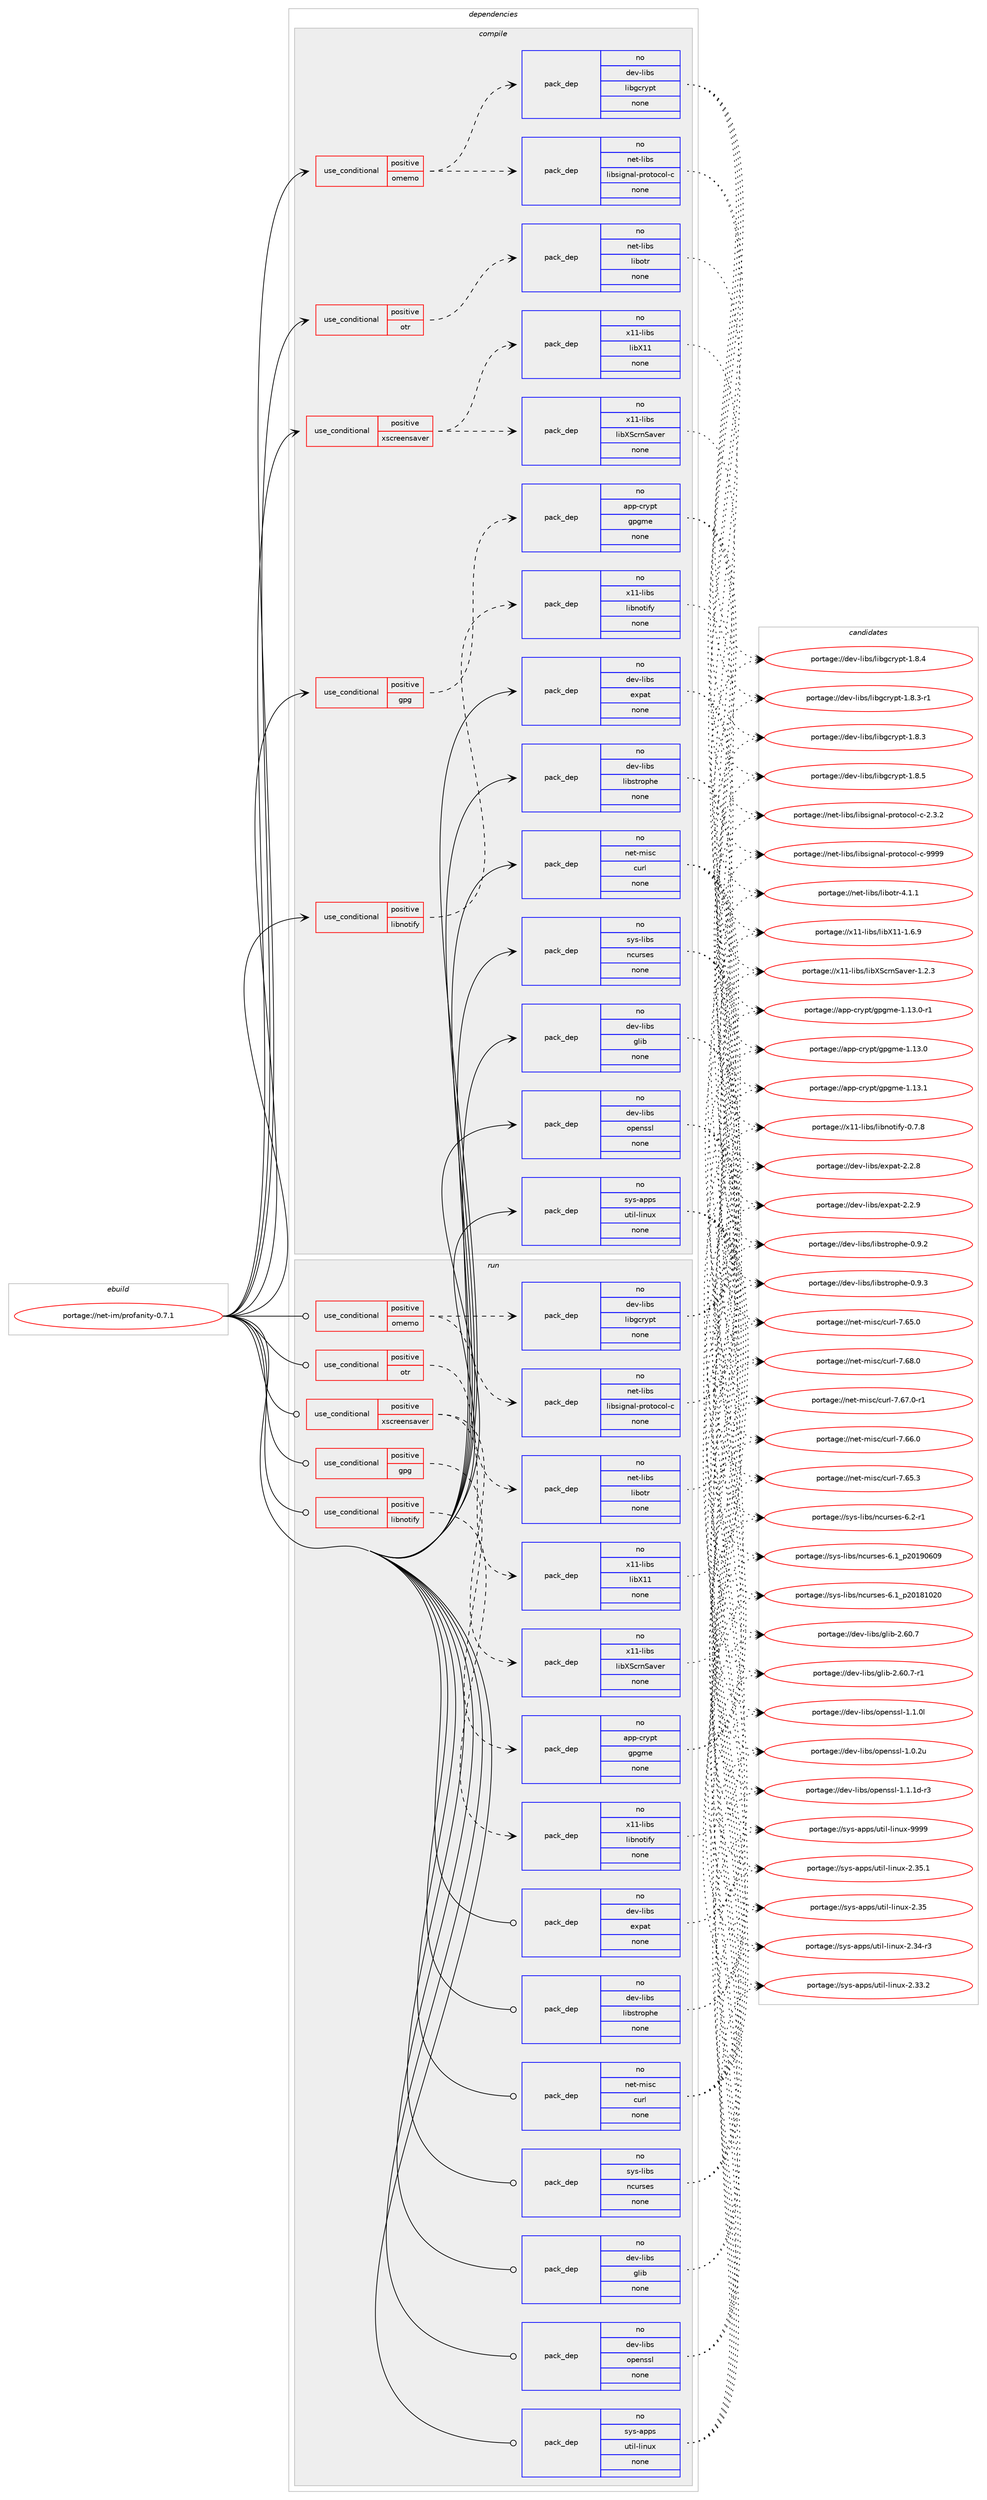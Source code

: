 digraph prolog {

# *************
# Graph options
# *************

newrank=true;
concentrate=true;
compound=true;
graph [rankdir=LR,fontname=Helvetica,fontsize=10,ranksep=1.5];#, ranksep=2.5, nodesep=0.2];
edge  [arrowhead=vee];
node  [fontname=Helvetica,fontsize=10];

# **********
# The ebuild
# **********

subgraph cluster_leftcol {
color=gray;
rank=same;
label=<<i>ebuild</i>>;
id [label="portage://net-im/profanity-0.7.1", color=red, width=4, href="../net-im/profanity-0.7.1.svg"];
}

# ****************
# The dependencies
# ****************

subgraph cluster_midcol {
color=gray;
label=<<i>dependencies</i>>;
subgraph cluster_compile {
fillcolor="#eeeeee";
style=filled;
label=<<i>compile</i>>;
subgraph cond31939 {
dependency146860 [label=<<TABLE BORDER="0" CELLBORDER="1" CELLSPACING="0" CELLPADDING="4"><TR><TD ROWSPAN="3" CELLPADDING="10">use_conditional</TD></TR><TR><TD>positive</TD></TR><TR><TD>gpg</TD></TR></TABLE>>, shape=none, color=red];
subgraph pack112521 {
dependency146861 [label=<<TABLE BORDER="0" CELLBORDER="1" CELLSPACING="0" CELLPADDING="4" WIDTH="220"><TR><TD ROWSPAN="6" CELLPADDING="30">pack_dep</TD></TR><TR><TD WIDTH="110">no</TD></TR><TR><TD>app-crypt</TD></TR><TR><TD>gpgme</TD></TR><TR><TD>none</TD></TR><TR><TD></TD></TR></TABLE>>, shape=none, color=blue];
}
dependency146860:e -> dependency146861:w [weight=20,style="dashed",arrowhead="vee"];
}
id:e -> dependency146860:w [weight=20,style="solid",arrowhead="vee"];
subgraph cond31940 {
dependency146862 [label=<<TABLE BORDER="0" CELLBORDER="1" CELLSPACING="0" CELLPADDING="4"><TR><TD ROWSPAN="3" CELLPADDING="10">use_conditional</TD></TR><TR><TD>positive</TD></TR><TR><TD>libnotify</TD></TR></TABLE>>, shape=none, color=red];
subgraph pack112522 {
dependency146863 [label=<<TABLE BORDER="0" CELLBORDER="1" CELLSPACING="0" CELLPADDING="4" WIDTH="220"><TR><TD ROWSPAN="6" CELLPADDING="30">pack_dep</TD></TR><TR><TD WIDTH="110">no</TD></TR><TR><TD>x11-libs</TD></TR><TR><TD>libnotify</TD></TR><TR><TD>none</TD></TR><TR><TD></TD></TR></TABLE>>, shape=none, color=blue];
}
dependency146862:e -> dependency146863:w [weight=20,style="dashed",arrowhead="vee"];
}
id:e -> dependency146862:w [weight=20,style="solid",arrowhead="vee"];
subgraph cond31941 {
dependency146864 [label=<<TABLE BORDER="0" CELLBORDER="1" CELLSPACING="0" CELLPADDING="4"><TR><TD ROWSPAN="3" CELLPADDING="10">use_conditional</TD></TR><TR><TD>positive</TD></TR><TR><TD>omemo</TD></TR></TABLE>>, shape=none, color=red];
subgraph pack112523 {
dependency146865 [label=<<TABLE BORDER="0" CELLBORDER="1" CELLSPACING="0" CELLPADDING="4" WIDTH="220"><TR><TD ROWSPAN="6" CELLPADDING="30">pack_dep</TD></TR><TR><TD WIDTH="110">no</TD></TR><TR><TD>net-libs</TD></TR><TR><TD>libsignal-protocol-c</TD></TR><TR><TD>none</TD></TR><TR><TD></TD></TR></TABLE>>, shape=none, color=blue];
}
dependency146864:e -> dependency146865:w [weight=20,style="dashed",arrowhead="vee"];
subgraph pack112524 {
dependency146866 [label=<<TABLE BORDER="0" CELLBORDER="1" CELLSPACING="0" CELLPADDING="4" WIDTH="220"><TR><TD ROWSPAN="6" CELLPADDING="30">pack_dep</TD></TR><TR><TD WIDTH="110">no</TD></TR><TR><TD>dev-libs</TD></TR><TR><TD>libgcrypt</TD></TR><TR><TD>none</TD></TR><TR><TD></TD></TR></TABLE>>, shape=none, color=blue];
}
dependency146864:e -> dependency146866:w [weight=20,style="dashed",arrowhead="vee"];
}
id:e -> dependency146864:w [weight=20,style="solid",arrowhead="vee"];
subgraph cond31942 {
dependency146867 [label=<<TABLE BORDER="0" CELLBORDER="1" CELLSPACING="0" CELLPADDING="4"><TR><TD ROWSPAN="3" CELLPADDING="10">use_conditional</TD></TR><TR><TD>positive</TD></TR><TR><TD>otr</TD></TR></TABLE>>, shape=none, color=red];
subgraph pack112525 {
dependency146868 [label=<<TABLE BORDER="0" CELLBORDER="1" CELLSPACING="0" CELLPADDING="4" WIDTH="220"><TR><TD ROWSPAN="6" CELLPADDING="30">pack_dep</TD></TR><TR><TD WIDTH="110">no</TD></TR><TR><TD>net-libs</TD></TR><TR><TD>libotr</TD></TR><TR><TD>none</TD></TR><TR><TD></TD></TR></TABLE>>, shape=none, color=blue];
}
dependency146867:e -> dependency146868:w [weight=20,style="dashed",arrowhead="vee"];
}
id:e -> dependency146867:w [weight=20,style="solid",arrowhead="vee"];
subgraph cond31943 {
dependency146869 [label=<<TABLE BORDER="0" CELLBORDER="1" CELLSPACING="0" CELLPADDING="4"><TR><TD ROWSPAN="3" CELLPADDING="10">use_conditional</TD></TR><TR><TD>positive</TD></TR><TR><TD>xscreensaver</TD></TR></TABLE>>, shape=none, color=red];
subgraph pack112526 {
dependency146870 [label=<<TABLE BORDER="0" CELLBORDER="1" CELLSPACING="0" CELLPADDING="4" WIDTH="220"><TR><TD ROWSPAN="6" CELLPADDING="30">pack_dep</TD></TR><TR><TD WIDTH="110">no</TD></TR><TR><TD>x11-libs</TD></TR><TR><TD>libXScrnSaver</TD></TR><TR><TD>none</TD></TR><TR><TD></TD></TR></TABLE>>, shape=none, color=blue];
}
dependency146869:e -> dependency146870:w [weight=20,style="dashed",arrowhead="vee"];
subgraph pack112527 {
dependency146871 [label=<<TABLE BORDER="0" CELLBORDER="1" CELLSPACING="0" CELLPADDING="4" WIDTH="220"><TR><TD ROWSPAN="6" CELLPADDING="30">pack_dep</TD></TR><TR><TD WIDTH="110">no</TD></TR><TR><TD>x11-libs</TD></TR><TR><TD>libX11</TD></TR><TR><TD>none</TD></TR><TR><TD></TD></TR></TABLE>>, shape=none, color=blue];
}
dependency146869:e -> dependency146871:w [weight=20,style="dashed",arrowhead="vee"];
}
id:e -> dependency146869:w [weight=20,style="solid",arrowhead="vee"];
subgraph pack112528 {
dependency146872 [label=<<TABLE BORDER="0" CELLBORDER="1" CELLSPACING="0" CELLPADDING="4" WIDTH="220"><TR><TD ROWSPAN="6" CELLPADDING="30">pack_dep</TD></TR><TR><TD WIDTH="110">no</TD></TR><TR><TD>dev-libs</TD></TR><TR><TD>expat</TD></TR><TR><TD>none</TD></TR><TR><TD></TD></TR></TABLE>>, shape=none, color=blue];
}
id:e -> dependency146872:w [weight=20,style="solid",arrowhead="vee"];
subgraph pack112529 {
dependency146873 [label=<<TABLE BORDER="0" CELLBORDER="1" CELLSPACING="0" CELLPADDING="4" WIDTH="220"><TR><TD ROWSPAN="6" CELLPADDING="30">pack_dep</TD></TR><TR><TD WIDTH="110">no</TD></TR><TR><TD>dev-libs</TD></TR><TR><TD>glib</TD></TR><TR><TD>none</TD></TR><TR><TD></TD></TR></TABLE>>, shape=none, color=blue];
}
id:e -> dependency146873:w [weight=20,style="solid",arrowhead="vee"];
subgraph pack112530 {
dependency146874 [label=<<TABLE BORDER="0" CELLBORDER="1" CELLSPACING="0" CELLPADDING="4" WIDTH="220"><TR><TD ROWSPAN="6" CELLPADDING="30">pack_dep</TD></TR><TR><TD WIDTH="110">no</TD></TR><TR><TD>dev-libs</TD></TR><TR><TD>libstrophe</TD></TR><TR><TD>none</TD></TR><TR><TD></TD></TR></TABLE>>, shape=none, color=blue];
}
id:e -> dependency146874:w [weight=20,style="solid",arrowhead="vee"];
subgraph pack112531 {
dependency146875 [label=<<TABLE BORDER="0" CELLBORDER="1" CELLSPACING="0" CELLPADDING="4" WIDTH="220"><TR><TD ROWSPAN="6" CELLPADDING="30">pack_dep</TD></TR><TR><TD WIDTH="110">no</TD></TR><TR><TD>dev-libs</TD></TR><TR><TD>openssl</TD></TR><TR><TD>none</TD></TR><TR><TD></TD></TR></TABLE>>, shape=none, color=blue];
}
id:e -> dependency146875:w [weight=20,style="solid",arrowhead="vee"];
subgraph pack112532 {
dependency146876 [label=<<TABLE BORDER="0" CELLBORDER="1" CELLSPACING="0" CELLPADDING="4" WIDTH="220"><TR><TD ROWSPAN="6" CELLPADDING="30">pack_dep</TD></TR><TR><TD WIDTH="110">no</TD></TR><TR><TD>net-misc</TD></TR><TR><TD>curl</TD></TR><TR><TD>none</TD></TR><TR><TD></TD></TR></TABLE>>, shape=none, color=blue];
}
id:e -> dependency146876:w [weight=20,style="solid",arrowhead="vee"];
subgraph pack112533 {
dependency146877 [label=<<TABLE BORDER="0" CELLBORDER="1" CELLSPACING="0" CELLPADDING="4" WIDTH="220"><TR><TD ROWSPAN="6" CELLPADDING="30">pack_dep</TD></TR><TR><TD WIDTH="110">no</TD></TR><TR><TD>sys-apps</TD></TR><TR><TD>util-linux</TD></TR><TR><TD>none</TD></TR><TR><TD></TD></TR></TABLE>>, shape=none, color=blue];
}
id:e -> dependency146877:w [weight=20,style="solid",arrowhead="vee"];
subgraph pack112534 {
dependency146878 [label=<<TABLE BORDER="0" CELLBORDER="1" CELLSPACING="0" CELLPADDING="4" WIDTH="220"><TR><TD ROWSPAN="6" CELLPADDING="30">pack_dep</TD></TR><TR><TD WIDTH="110">no</TD></TR><TR><TD>sys-libs</TD></TR><TR><TD>ncurses</TD></TR><TR><TD>none</TD></TR><TR><TD></TD></TR></TABLE>>, shape=none, color=blue];
}
id:e -> dependency146878:w [weight=20,style="solid",arrowhead="vee"];
}
subgraph cluster_compileandrun {
fillcolor="#eeeeee";
style=filled;
label=<<i>compile and run</i>>;
}
subgraph cluster_run {
fillcolor="#eeeeee";
style=filled;
label=<<i>run</i>>;
subgraph cond31944 {
dependency146879 [label=<<TABLE BORDER="0" CELLBORDER="1" CELLSPACING="0" CELLPADDING="4"><TR><TD ROWSPAN="3" CELLPADDING="10">use_conditional</TD></TR><TR><TD>positive</TD></TR><TR><TD>gpg</TD></TR></TABLE>>, shape=none, color=red];
subgraph pack112535 {
dependency146880 [label=<<TABLE BORDER="0" CELLBORDER="1" CELLSPACING="0" CELLPADDING="4" WIDTH="220"><TR><TD ROWSPAN="6" CELLPADDING="30">pack_dep</TD></TR><TR><TD WIDTH="110">no</TD></TR><TR><TD>app-crypt</TD></TR><TR><TD>gpgme</TD></TR><TR><TD>none</TD></TR><TR><TD></TD></TR></TABLE>>, shape=none, color=blue];
}
dependency146879:e -> dependency146880:w [weight=20,style="dashed",arrowhead="vee"];
}
id:e -> dependency146879:w [weight=20,style="solid",arrowhead="odot"];
subgraph cond31945 {
dependency146881 [label=<<TABLE BORDER="0" CELLBORDER="1" CELLSPACING="0" CELLPADDING="4"><TR><TD ROWSPAN="3" CELLPADDING="10">use_conditional</TD></TR><TR><TD>positive</TD></TR><TR><TD>libnotify</TD></TR></TABLE>>, shape=none, color=red];
subgraph pack112536 {
dependency146882 [label=<<TABLE BORDER="0" CELLBORDER="1" CELLSPACING="0" CELLPADDING="4" WIDTH="220"><TR><TD ROWSPAN="6" CELLPADDING="30">pack_dep</TD></TR><TR><TD WIDTH="110">no</TD></TR><TR><TD>x11-libs</TD></TR><TR><TD>libnotify</TD></TR><TR><TD>none</TD></TR><TR><TD></TD></TR></TABLE>>, shape=none, color=blue];
}
dependency146881:e -> dependency146882:w [weight=20,style="dashed",arrowhead="vee"];
}
id:e -> dependency146881:w [weight=20,style="solid",arrowhead="odot"];
subgraph cond31946 {
dependency146883 [label=<<TABLE BORDER="0" CELLBORDER="1" CELLSPACING="0" CELLPADDING="4"><TR><TD ROWSPAN="3" CELLPADDING="10">use_conditional</TD></TR><TR><TD>positive</TD></TR><TR><TD>omemo</TD></TR></TABLE>>, shape=none, color=red];
subgraph pack112537 {
dependency146884 [label=<<TABLE BORDER="0" CELLBORDER="1" CELLSPACING="0" CELLPADDING="4" WIDTH="220"><TR><TD ROWSPAN="6" CELLPADDING="30">pack_dep</TD></TR><TR><TD WIDTH="110">no</TD></TR><TR><TD>net-libs</TD></TR><TR><TD>libsignal-protocol-c</TD></TR><TR><TD>none</TD></TR><TR><TD></TD></TR></TABLE>>, shape=none, color=blue];
}
dependency146883:e -> dependency146884:w [weight=20,style="dashed",arrowhead="vee"];
subgraph pack112538 {
dependency146885 [label=<<TABLE BORDER="0" CELLBORDER="1" CELLSPACING="0" CELLPADDING="4" WIDTH="220"><TR><TD ROWSPAN="6" CELLPADDING="30">pack_dep</TD></TR><TR><TD WIDTH="110">no</TD></TR><TR><TD>dev-libs</TD></TR><TR><TD>libgcrypt</TD></TR><TR><TD>none</TD></TR><TR><TD></TD></TR></TABLE>>, shape=none, color=blue];
}
dependency146883:e -> dependency146885:w [weight=20,style="dashed",arrowhead="vee"];
}
id:e -> dependency146883:w [weight=20,style="solid",arrowhead="odot"];
subgraph cond31947 {
dependency146886 [label=<<TABLE BORDER="0" CELLBORDER="1" CELLSPACING="0" CELLPADDING="4"><TR><TD ROWSPAN="3" CELLPADDING="10">use_conditional</TD></TR><TR><TD>positive</TD></TR><TR><TD>otr</TD></TR></TABLE>>, shape=none, color=red];
subgraph pack112539 {
dependency146887 [label=<<TABLE BORDER="0" CELLBORDER="1" CELLSPACING="0" CELLPADDING="4" WIDTH="220"><TR><TD ROWSPAN="6" CELLPADDING="30">pack_dep</TD></TR><TR><TD WIDTH="110">no</TD></TR><TR><TD>net-libs</TD></TR><TR><TD>libotr</TD></TR><TR><TD>none</TD></TR><TR><TD></TD></TR></TABLE>>, shape=none, color=blue];
}
dependency146886:e -> dependency146887:w [weight=20,style="dashed",arrowhead="vee"];
}
id:e -> dependency146886:w [weight=20,style="solid",arrowhead="odot"];
subgraph cond31948 {
dependency146888 [label=<<TABLE BORDER="0" CELLBORDER="1" CELLSPACING="0" CELLPADDING="4"><TR><TD ROWSPAN="3" CELLPADDING="10">use_conditional</TD></TR><TR><TD>positive</TD></TR><TR><TD>xscreensaver</TD></TR></TABLE>>, shape=none, color=red];
subgraph pack112540 {
dependency146889 [label=<<TABLE BORDER="0" CELLBORDER="1" CELLSPACING="0" CELLPADDING="4" WIDTH="220"><TR><TD ROWSPAN="6" CELLPADDING="30">pack_dep</TD></TR><TR><TD WIDTH="110">no</TD></TR><TR><TD>x11-libs</TD></TR><TR><TD>libXScrnSaver</TD></TR><TR><TD>none</TD></TR><TR><TD></TD></TR></TABLE>>, shape=none, color=blue];
}
dependency146888:e -> dependency146889:w [weight=20,style="dashed",arrowhead="vee"];
subgraph pack112541 {
dependency146890 [label=<<TABLE BORDER="0" CELLBORDER="1" CELLSPACING="0" CELLPADDING="4" WIDTH="220"><TR><TD ROWSPAN="6" CELLPADDING="30">pack_dep</TD></TR><TR><TD WIDTH="110">no</TD></TR><TR><TD>x11-libs</TD></TR><TR><TD>libX11</TD></TR><TR><TD>none</TD></TR><TR><TD></TD></TR></TABLE>>, shape=none, color=blue];
}
dependency146888:e -> dependency146890:w [weight=20,style="dashed",arrowhead="vee"];
}
id:e -> dependency146888:w [weight=20,style="solid",arrowhead="odot"];
subgraph pack112542 {
dependency146891 [label=<<TABLE BORDER="0" CELLBORDER="1" CELLSPACING="0" CELLPADDING="4" WIDTH="220"><TR><TD ROWSPAN="6" CELLPADDING="30">pack_dep</TD></TR><TR><TD WIDTH="110">no</TD></TR><TR><TD>dev-libs</TD></TR><TR><TD>expat</TD></TR><TR><TD>none</TD></TR><TR><TD></TD></TR></TABLE>>, shape=none, color=blue];
}
id:e -> dependency146891:w [weight=20,style="solid",arrowhead="odot"];
subgraph pack112543 {
dependency146892 [label=<<TABLE BORDER="0" CELLBORDER="1" CELLSPACING="0" CELLPADDING="4" WIDTH="220"><TR><TD ROWSPAN="6" CELLPADDING="30">pack_dep</TD></TR><TR><TD WIDTH="110">no</TD></TR><TR><TD>dev-libs</TD></TR><TR><TD>glib</TD></TR><TR><TD>none</TD></TR><TR><TD></TD></TR></TABLE>>, shape=none, color=blue];
}
id:e -> dependency146892:w [weight=20,style="solid",arrowhead="odot"];
subgraph pack112544 {
dependency146893 [label=<<TABLE BORDER="0" CELLBORDER="1" CELLSPACING="0" CELLPADDING="4" WIDTH="220"><TR><TD ROWSPAN="6" CELLPADDING="30">pack_dep</TD></TR><TR><TD WIDTH="110">no</TD></TR><TR><TD>dev-libs</TD></TR><TR><TD>libstrophe</TD></TR><TR><TD>none</TD></TR><TR><TD></TD></TR></TABLE>>, shape=none, color=blue];
}
id:e -> dependency146893:w [weight=20,style="solid",arrowhead="odot"];
subgraph pack112545 {
dependency146894 [label=<<TABLE BORDER="0" CELLBORDER="1" CELLSPACING="0" CELLPADDING="4" WIDTH="220"><TR><TD ROWSPAN="6" CELLPADDING="30">pack_dep</TD></TR><TR><TD WIDTH="110">no</TD></TR><TR><TD>dev-libs</TD></TR><TR><TD>openssl</TD></TR><TR><TD>none</TD></TR><TR><TD></TD></TR></TABLE>>, shape=none, color=blue];
}
id:e -> dependency146894:w [weight=20,style="solid",arrowhead="odot"];
subgraph pack112546 {
dependency146895 [label=<<TABLE BORDER="0" CELLBORDER="1" CELLSPACING="0" CELLPADDING="4" WIDTH="220"><TR><TD ROWSPAN="6" CELLPADDING="30">pack_dep</TD></TR><TR><TD WIDTH="110">no</TD></TR><TR><TD>net-misc</TD></TR><TR><TD>curl</TD></TR><TR><TD>none</TD></TR><TR><TD></TD></TR></TABLE>>, shape=none, color=blue];
}
id:e -> dependency146895:w [weight=20,style="solid",arrowhead="odot"];
subgraph pack112547 {
dependency146896 [label=<<TABLE BORDER="0" CELLBORDER="1" CELLSPACING="0" CELLPADDING="4" WIDTH="220"><TR><TD ROWSPAN="6" CELLPADDING="30">pack_dep</TD></TR><TR><TD WIDTH="110">no</TD></TR><TR><TD>sys-apps</TD></TR><TR><TD>util-linux</TD></TR><TR><TD>none</TD></TR><TR><TD></TD></TR></TABLE>>, shape=none, color=blue];
}
id:e -> dependency146896:w [weight=20,style="solid",arrowhead="odot"];
subgraph pack112548 {
dependency146897 [label=<<TABLE BORDER="0" CELLBORDER="1" CELLSPACING="0" CELLPADDING="4" WIDTH="220"><TR><TD ROWSPAN="6" CELLPADDING="30">pack_dep</TD></TR><TR><TD WIDTH="110">no</TD></TR><TR><TD>sys-libs</TD></TR><TR><TD>ncurses</TD></TR><TR><TD>none</TD></TR><TR><TD></TD></TR></TABLE>>, shape=none, color=blue];
}
id:e -> dependency146897:w [weight=20,style="solid",arrowhead="odot"];
}
}

# **************
# The candidates
# **************

subgraph cluster_choices {
rank=same;
color=gray;
label=<<i>candidates</i>>;

subgraph choice112521 {
color=black;
nodesep=1;
choice9711211245991141211121164710311210310910145494649514649 [label="portage://app-crypt/gpgme-1.13.1", color=red, width=4,href="../app-crypt/gpgme-1.13.1.svg"];
choice97112112459911412111211647103112103109101454946495146484511449 [label="portage://app-crypt/gpgme-1.13.0-r1", color=red, width=4,href="../app-crypt/gpgme-1.13.0-r1.svg"];
choice9711211245991141211121164710311210310910145494649514648 [label="portage://app-crypt/gpgme-1.13.0", color=red, width=4,href="../app-crypt/gpgme-1.13.0.svg"];
dependency146861:e -> choice9711211245991141211121164710311210310910145494649514649:w [style=dotted,weight="100"];
dependency146861:e -> choice97112112459911412111211647103112103109101454946495146484511449:w [style=dotted,weight="100"];
dependency146861:e -> choice9711211245991141211121164710311210310910145494649514648:w [style=dotted,weight="100"];
}
subgraph choice112522 {
color=black;
nodesep=1;
choice120494945108105981154710810598110111116105102121454846554656 [label="portage://x11-libs/libnotify-0.7.8", color=red, width=4,href="../x11-libs/libnotify-0.7.8.svg"];
dependency146863:e -> choice120494945108105981154710810598110111116105102121454846554656:w [style=dotted,weight="100"];
}
subgraph choice112523 {
color=black;
nodesep=1;
choice1101011164510810598115471081059811510510311097108451121141111161119911110845994557575757 [label="portage://net-libs/libsignal-protocol-c-9999", color=red, width=4,href="../net-libs/libsignal-protocol-c-9999.svg"];
choice110101116451081059811547108105981151051031109710845112114111116111991111084599455046514650 [label="portage://net-libs/libsignal-protocol-c-2.3.2", color=red, width=4,href="../net-libs/libsignal-protocol-c-2.3.2.svg"];
dependency146865:e -> choice1101011164510810598115471081059811510510311097108451121141111161119911110845994557575757:w [style=dotted,weight="100"];
dependency146865:e -> choice110101116451081059811547108105981151051031109710845112114111116111991111084599455046514650:w [style=dotted,weight="100"];
}
subgraph choice112524 {
color=black;
nodesep=1;
choice1001011184510810598115471081059810399114121112116454946564653 [label="portage://dev-libs/libgcrypt-1.8.5", color=red, width=4,href="../dev-libs/libgcrypt-1.8.5.svg"];
choice1001011184510810598115471081059810399114121112116454946564652 [label="portage://dev-libs/libgcrypt-1.8.4", color=red, width=4,href="../dev-libs/libgcrypt-1.8.4.svg"];
choice10010111845108105981154710810598103991141211121164549465646514511449 [label="portage://dev-libs/libgcrypt-1.8.3-r1", color=red, width=4,href="../dev-libs/libgcrypt-1.8.3-r1.svg"];
choice1001011184510810598115471081059810399114121112116454946564651 [label="portage://dev-libs/libgcrypt-1.8.3", color=red, width=4,href="../dev-libs/libgcrypt-1.8.3.svg"];
dependency146866:e -> choice1001011184510810598115471081059810399114121112116454946564653:w [style=dotted,weight="100"];
dependency146866:e -> choice1001011184510810598115471081059810399114121112116454946564652:w [style=dotted,weight="100"];
dependency146866:e -> choice10010111845108105981154710810598103991141211121164549465646514511449:w [style=dotted,weight="100"];
dependency146866:e -> choice1001011184510810598115471081059810399114121112116454946564651:w [style=dotted,weight="100"];
}
subgraph choice112525 {
color=black;
nodesep=1;
choice11010111645108105981154710810598111116114455246494649 [label="portage://net-libs/libotr-4.1.1", color=red, width=4,href="../net-libs/libotr-4.1.1.svg"];
dependency146868:e -> choice11010111645108105981154710810598111116114455246494649:w [style=dotted,weight="100"];
}
subgraph choice112526 {
color=black;
nodesep=1;
choice1204949451081059811547108105988883991141108397118101114454946504651 [label="portage://x11-libs/libXScrnSaver-1.2.3", color=red, width=4,href="../x11-libs/libXScrnSaver-1.2.3.svg"];
dependency146870:e -> choice1204949451081059811547108105988883991141108397118101114454946504651:w [style=dotted,weight="100"];
}
subgraph choice112527 {
color=black;
nodesep=1;
choice120494945108105981154710810598884949454946544657 [label="portage://x11-libs/libX11-1.6.9", color=red, width=4,href="../x11-libs/libX11-1.6.9.svg"];
dependency146871:e -> choice120494945108105981154710810598884949454946544657:w [style=dotted,weight="100"];
}
subgraph choice112528 {
color=black;
nodesep=1;
choice10010111845108105981154710112011297116455046504657 [label="portage://dev-libs/expat-2.2.9", color=red, width=4,href="../dev-libs/expat-2.2.9.svg"];
choice10010111845108105981154710112011297116455046504656 [label="portage://dev-libs/expat-2.2.8", color=red, width=4,href="../dev-libs/expat-2.2.8.svg"];
dependency146872:e -> choice10010111845108105981154710112011297116455046504657:w [style=dotted,weight="100"];
dependency146872:e -> choice10010111845108105981154710112011297116455046504656:w [style=dotted,weight="100"];
}
subgraph choice112529 {
color=black;
nodesep=1;
choice10010111845108105981154710310810598455046544846554511449 [label="portage://dev-libs/glib-2.60.7-r1", color=red, width=4,href="../dev-libs/glib-2.60.7-r1.svg"];
choice1001011184510810598115471031081059845504654484655 [label="portage://dev-libs/glib-2.60.7", color=red, width=4,href="../dev-libs/glib-2.60.7.svg"];
dependency146873:e -> choice10010111845108105981154710310810598455046544846554511449:w [style=dotted,weight="100"];
dependency146873:e -> choice1001011184510810598115471031081059845504654484655:w [style=dotted,weight="100"];
}
subgraph choice112530 {
color=black;
nodesep=1;
choice10010111845108105981154710810598115116114111112104101454846574651 [label="portage://dev-libs/libstrophe-0.9.3", color=red, width=4,href="../dev-libs/libstrophe-0.9.3.svg"];
choice10010111845108105981154710810598115116114111112104101454846574650 [label="portage://dev-libs/libstrophe-0.9.2", color=red, width=4,href="../dev-libs/libstrophe-0.9.2.svg"];
dependency146874:e -> choice10010111845108105981154710810598115116114111112104101454846574651:w [style=dotted,weight="100"];
dependency146874:e -> choice10010111845108105981154710810598115116114111112104101454846574650:w [style=dotted,weight="100"];
}
subgraph choice112531 {
color=black;
nodesep=1;
choice1001011184510810598115471111121011101151151084549464946491004511451 [label="portage://dev-libs/openssl-1.1.1d-r3", color=red, width=4,href="../dev-libs/openssl-1.1.1d-r3.svg"];
choice100101118451081059811547111112101110115115108454946494648108 [label="portage://dev-libs/openssl-1.1.0l", color=red, width=4,href="../dev-libs/openssl-1.1.0l.svg"];
choice100101118451081059811547111112101110115115108454946484650117 [label="portage://dev-libs/openssl-1.0.2u", color=red, width=4,href="../dev-libs/openssl-1.0.2u.svg"];
dependency146875:e -> choice1001011184510810598115471111121011101151151084549464946491004511451:w [style=dotted,weight="100"];
dependency146875:e -> choice100101118451081059811547111112101110115115108454946494648108:w [style=dotted,weight="100"];
dependency146875:e -> choice100101118451081059811547111112101110115115108454946484650117:w [style=dotted,weight="100"];
}
subgraph choice112532 {
color=black;
nodesep=1;
choice1101011164510910511599479911711410845554654564648 [label="portage://net-misc/curl-7.68.0", color=red, width=4,href="../net-misc/curl-7.68.0.svg"];
choice11010111645109105115994799117114108455546545546484511449 [label="portage://net-misc/curl-7.67.0-r1", color=red, width=4,href="../net-misc/curl-7.67.0-r1.svg"];
choice1101011164510910511599479911711410845554654544648 [label="portage://net-misc/curl-7.66.0", color=red, width=4,href="../net-misc/curl-7.66.0.svg"];
choice1101011164510910511599479911711410845554654534651 [label="portage://net-misc/curl-7.65.3", color=red, width=4,href="../net-misc/curl-7.65.3.svg"];
choice1101011164510910511599479911711410845554654534648 [label="portage://net-misc/curl-7.65.0", color=red, width=4,href="../net-misc/curl-7.65.0.svg"];
dependency146876:e -> choice1101011164510910511599479911711410845554654564648:w [style=dotted,weight="100"];
dependency146876:e -> choice11010111645109105115994799117114108455546545546484511449:w [style=dotted,weight="100"];
dependency146876:e -> choice1101011164510910511599479911711410845554654544648:w [style=dotted,weight="100"];
dependency146876:e -> choice1101011164510910511599479911711410845554654534651:w [style=dotted,weight="100"];
dependency146876:e -> choice1101011164510910511599479911711410845554654534648:w [style=dotted,weight="100"];
}
subgraph choice112533 {
color=black;
nodesep=1;
choice115121115459711211211547117116105108451081051101171204557575757 [label="portage://sys-apps/util-linux-9999", color=red, width=4,href="../sys-apps/util-linux-9999.svg"];
choice1151211154597112112115471171161051084510810511011712045504651534649 [label="portage://sys-apps/util-linux-2.35.1", color=red, width=4,href="../sys-apps/util-linux-2.35.1.svg"];
choice115121115459711211211547117116105108451081051101171204550465153 [label="portage://sys-apps/util-linux-2.35", color=red, width=4,href="../sys-apps/util-linux-2.35.svg"];
choice1151211154597112112115471171161051084510810511011712045504651524511451 [label="portage://sys-apps/util-linux-2.34-r3", color=red, width=4,href="../sys-apps/util-linux-2.34-r3.svg"];
choice1151211154597112112115471171161051084510810511011712045504651514650 [label="portage://sys-apps/util-linux-2.33.2", color=red, width=4,href="../sys-apps/util-linux-2.33.2.svg"];
dependency146877:e -> choice115121115459711211211547117116105108451081051101171204557575757:w [style=dotted,weight="100"];
dependency146877:e -> choice1151211154597112112115471171161051084510810511011712045504651534649:w [style=dotted,weight="100"];
dependency146877:e -> choice115121115459711211211547117116105108451081051101171204550465153:w [style=dotted,weight="100"];
dependency146877:e -> choice1151211154597112112115471171161051084510810511011712045504651524511451:w [style=dotted,weight="100"];
dependency146877:e -> choice1151211154597112112115471171161051084510810511011712045504651514650:w [style=dotted,weight="100"];
}
subgraph choice112534 {
color=black;
nodesep=1;
choice11512111545108105981154711099117114115101115455446504511449 [label="portage://sys-libs/ncurses-6.2-r1", color=red, width=4,href="../sys-libs/ncurses-6.2-r1.svg"];
choice1151211154510810598115471109911711411510111545544649951125048495748544857 [label="portage://sys-libs/ncurses-6.1_p20190609", color=red, width=4,href="../sys-libs/ncurses-6.1_p20190609.svg"];
choice1151211154510810598115471109911711411510111545544649951125048495649485048 [label="portage://sys-libs/ncurses-6.1_p20181020", color=red, width=4,href="../sys-libs/ncurses-6.1_p20181020.svg"];
dependency146878:e -> choice11512111545108105981154711099117114115101115455446504511449:w [style=dotted,weight="100"];
dependency146878:e -> choice1151211154510810598115471109911711411510111545544649951125048495748544857:w [style=dotted,weight="100"];
dependency146878:e -> choice1151211154510810598115471109911711411510111545544649951125048495649485048:w [style=dotted,weight="100"];
}
subgraph choice112535 {
color=black;
nodesep=1;
choice9711211245991141211121164710311210310910145494649514649 [label="portage://app-crypt/gpgme-1.13.1", color=red, width=4,href="../app-crypt/gpgme-1.13.1.svg"];
choice97112112459911412111211647103112103109101454946495146484511449 [label="portage://app-crypt/gpgme-1.13.0-r1", color=red, width=4,href="../app-crypt/gpgme-1.13.0-r1.svg"];
choice9711211245991141211121164710311210310910145494649514648 [label="portage://app-crypt/gpgme-1.13.0", color=red, width=4,href="../app-crypt/gpgme-1.13.0.svg"];
dependency146880:e -> choice9711211245991141211121164710311210310910145494649514649:w [style=dotted,weight="100"];
dependency146880:e -> choice97112112459911412111211647103112103109101454946495146484511449:w [style=dotted,weight="100"];
dependency146880:e -> choice9711211245991141211121164710311210310910145494649514648:w [style=dotted,weight="100"];
}
subgraph choice112536 {
color=black;
nodesep=1;
choice120494945108105981154710810598110111116105102121454846554656 [label="portage://x11-libs/libnotify-0.7.8", color=red, width=4,href="../x11-libs/libnotify-0.7.8.svg"];
dependency146882:e -> choice120494945108105981154710810598110111116105102121454846554656:w [style=dotted,weight="100"];
}
subgraph choice112537 {
color=black;
nodesep=1;
choice1101011164510810598115471081059811510510311097108451121141111161119911110845994557575757 [label="portage://net-libs/libsignal-protocol-c-9999", color=red, width=4,href="../net-libs/libsignal-protocol-c-9999.svg"];
choice110101116451081059811547108105981151051031109710845112114111116111991111084599455046514650 [label="portage://net-libs/libsignal-protocol-c-2.3.2", color=red, width=4,href="../net-libs/libsignal-protocol-c-2.3.2.svg"];
dependency146884:e -> choice1101011164510810598115471081059811510510311097108451121141111161119911110845994557575757:w [style=dotted,weight="100"];
dependency146884:e -> choice110101116451081059811547108105981151051031109710845112114111116111991111084599455046514650:w [style=dotted,weight="100"];
}
subgraph choice112538 {
color=black;
nodesep=1;
choice1001011184510810598115471081059810399114121112116454946564653 [label="portage://dev-libs/libgcrypt-1.8.5", color=red, width=4,href="../dev-libs/libgcrypt-1.8.5.svg"];
choice1001011184510810598115471081059810399114121112116454946564652 [label="portage://dev-libs/libgcrypt-1.8.4", color=red, width=4,href="../dev-libs/libgcrypt-1.8.4.svg"];
choice10010111845108105981154710810598103991141211121164549465646514511449 [label="portage://dev-libs/libgcrypt-1.8.3-r1", color=red, width=4,href="../dev-libs/libgcrypt-1.8.3-r1.svg"];
choice1001011184510810598115471081059810399114121112116454946564651 [label="portage://dev-libs/libgcrypt-1.8.3", color=red, width=4,href="../dev-libs/libgcrypt-1.8.3.svg"];
dependency146885:e -> choice1001011184510810598115471081059810399114121112116454946564653:w [style=dotted,weight="100"];
dependency146885:e -> choice1001011184510810598115471081059810399114121112116454946564652:w [style=dotted,weight="100"];
dependency146885:e -> choice10010111845108105981154710810598103991141211121164549465646514511449:w [style=dotted,weight="100"];
dependency146885:e -> choice1001011184510810598115471081059810399114121112116454946564651:w [style=dotted,weight="100"];
}
subgraph choice112539 {
color=black;
nodesep=1;
choice11010111645108105981154710810598111116114455246494649 [label="portage://net-libs/libotr-4.1.1", color=red, width=4,href="../net-libs/libotr-4.1.1.svg"];
dependency146887:e -> choice11010111645108105981154710810598111116114455246494649:w [style=dotted,weight="100"];
}
subgraph choice112540 {
color=black;
nodesep=1;
choice1204949451081059811547108105988883991141108397118101114454946504651 [label="portage://x11-libs/libXScrnSaver-1.2.3", color=red, width=4,href="../x11-libs/libXScrnSaver-1.2.3.svg"];
dependency146889:e -> choice1204949451081059811547108105988883991141108397118101114454946504651:w [style=dotted,weight="100"];
}
subgraph choice112541 {
color=black;
nodesep=1;
choice120494945108105981154710810598884949454946544657 [label="portage://x11-libs/libX11-1.6.9", color=red, width=4,href="../x11-libs/libX11-1.6.9.svg"];
dependency146890:e -> choice120494945108105981154710810598884949454946544657:w [style=dotted,weight="100"];
}
subgraph choice112542 {
color=black;
nodesep=1;
choice10010111845108105981154710112011297116455046504657 [label="portage://dev-libs/expat-2.2.9", color=red, width=4,href="../dev-libs/expat-2.2.9.svg"];
choice10010111845108105981154710112011297116455046504656 [label="portage://dev-libs/expat-2.2.8", color=red, width=4,href="../dev-libs/expat-2.2.8.svg"];
dependency146891:e -> choice10010111845108105981154710112011297116455046504657:w [style=dotted,weight="100"];
dependency146891:e -> choice10010111845108105981154710112011297116455046504656:w [style=dotted,weight="100"];
}
subgraph choice112543 {
color=black;
nodesep=1;
choice10010111845108105981154710310810598455046544846554511449 [label="portage://dev-libs/glib-2.60.7-r1", color=red, width=4,href="../dev-libs/glib-2.60.7-r1.svg"];
choice1001011184510810598115471031081059845504654484655 [label="portage://dev-libs/glib-2.60.7", color=red, width=4,href="../dev-libs/glib-2.60.7.svg"];
dependency146892:e -> choice10010111845108105981154710310810598455046544846554511449:w [style=dotted,weight="100"];
dependency146892:e -> choice1001011184510810598115471031081059845504654484655:w [style=dotted,weight="100"];
}
subgraph choice112544 {
color=black;
nodesep=1;
choice10010111845108105981154710810598115116114111112104101454846574651 [label="portage://dev-libs/libstrophe-0.9.3", color=red, width=4,href="../dev-libs/libstrophe-0.9.3.svg"];
choice10010111845108105981154710810598115116114111112104101454846574650 [label="portage://dev-libs/libstrophe-0.9.2", color=red, width=4,href="../dev-libs/libstrophe-0.9.2.svg"];
dependency146893:e -> choice10010111845108105981154710810598115116114111112104101454846574651:w [style=dotted,weight="100"];
dependency146893:e -> choice10010111845108105981154710810598115116114111112104101454846574650:w [style=dotted,weight="100"];
}
subgraph choice112545 {
color=black;
nodesep=1;
choice1001011184510810598115471111121011101151151084549464946491004511451 [label="portage://dev-libs/openssl-1.1.1d-r3", color=red, width=4,href="../dev-libs/openssl-1.1.1d-r3.svg"];
choice100101118451081059811547111112101110115115108454946494648108 [label="portage://dev-libs/openssl-1.1.0l", color=red, width=4,href="../dev-libs/openssl-1.1.0l.svg"];
choice100101118451081059811547111112101110115115108454946484650117 [label="portage://dev-libs/openssl-1.0.2u", color=red, width=4,href="../dev-libs/openssl-1.0.2u.svg"];
dependency146894:e -> choice1001011184510810598115471111121011101151151084549464946491004511451:w [style=dotted,weight="100"];
dependency146894:e -> choice100101118451081059811547111112101110115115108454946494648108:w [style=dotted,weight="100"];
dependency146894:e -> choice100101118451081059811547111112101110115115108454946484650117:w [style=dotted,weight="100"];
}
subgraph choice112546 {
color=black;
nodesep=1;
choice1101011164510910511599479911711410845554654564648 [label="portage://net-misc/curl-7.68.0", color=red, width=4,href="../net-misc/curl-7.68.0.svg"];
choice11010111645109105115994799117114108455546545546484511449 [label="portage://net-misc/curl-7.67.0-r1", color=red, width=4,href="../net-misc/curl-7.67.0-r1.svg"];
choice1101011164510910511599479911711410845554654544648 [label="portage://net-misc/curl-7.66.0", color=red, width=4,href="../net-misc/curl-7.66.0.svg"];
choice1101011164510910511599479911711410845554654534651 [label="portage://net-misc/curl-7.65.3", color=red, width=4,href="../net-misc/curl-7.65.3.svg"];
choice1101011164510910511599479911711410845554654534648 [label="portage://net-misc/curl-7.65.0", color=red, width=4,href="../net-misc/curl-7.65.0.svg"];
dependency146895:e -> choice1101011164510910511599479911711410845554654564648:w [style=dotted,weight="100"];
dependency146895:e -> choice11010111645109105115994799117114108455546545546484511449:w [style=dotted,weight="100"];
dependency146895:e -> choice1101011164510910511599479911711410845554654544648:w [style=dotted,weight="100"];
dependency146895:e -> choice1101011164510910511599479911711410845554654534651:w [style=dotted,weight="100"];
dependency146895:e -> choice1101011164510910511599479911711410845554654534648:w [style=dotted,weight="100"];
}
subgraph choice112547 {
color=black;
nodesep=1;
choice115121115459711211211547117116105108451081051101171204557575757 [label="portage://sys-apps/util-linux-9999", color=red, width=4,href="../sys-apps/util-linux-9999.svg"];
choice1151211154597112112115471171161051084510810511011712045504651534649 [label="portage://sys-apps/util-linux-2.35.1", color=red, width=4,href="../sys-apps/util-linux-2.35.1.svg"];
choice115121115459711211211547117116105108451081051101171204550465153 [label="portage://sys-apps/util-linux-2.35", color=red, width=4,href="../sys-apps/util-linux-2.35.svg"];
choice1151211154597112112115471171161051084510810511011712045504651524511451 [label="portage://sys-apps/util-linux-2.34-r3", color=red, width=4,href="../sys-apps/util-linux-2.34-r3.svg"];
choice1151211154597112112115471171161051084510810511011712045504651514650 [label="portage://sys-apps/util-linux-2.33.2", color=red, width=4,href="../sys-apps/util-linux-2.33.2.svg"];
dependency146896:e -> choice115121115459711211211547117116105108451081051101171204557575757:w [style=dotted,weight="100"];
dependency146896:e -> choice1151211154597112112115471171161051084510810511011712045504651534649:w [style=dotted,weight="100"];
dependency146896:e -> choice115121115459711211211547117116105108451081051101171204550465153:w [style=dotted,weight="100"];
dependency146896:e -> choice1151211154597112112115471171161051084510810511011712045504651524511451:w [style=dotted,weight="100"];
dependency146896:e -> choice1151211154597112112115471171161051084510810511011712045504651514650:w [style=dotted,weight="100"];
}
subgraph choice112548 {
color=black;
nodesep=1;
choice11512111545108105981154711099117114115101115455446504511449 [label="portage://sys-libs/ncurses-6.2-r1", color=red, width=4,href="../sys-libs/ncurses-6.2-r1.svg"];
choice1151211154510810598115471109911711411510111545544649951125048495748544857 [label="portage://sys-libs/ncurses-6.1_p20190609", color=red, width=4,href="../sys-libs/ncurses-6.1_p20190609.svg"];
choice1151211154510810598115471109911711411510111545544649951125048495649485048 [label="portage://sys-libs/ncurses-6.1_p20181020", color=red, width=4,href="../sys-libs/ncurses-6.1_p20181020.svg"];
dependency146897:e -> choice11512111545108105981154711099117114115101115455446504511449:w [style=dotted,weight="100"];
dependency146897:e -> choice1151211154510810598115471109911711411510111545544649951125048495748544857:w [style=dotted,weight="100"];
dependency146897:e -> choice1151211154510810598115471109911711411510111545544649951125048495649485048:w [style=dotted,weight="100"];
}
}

}
